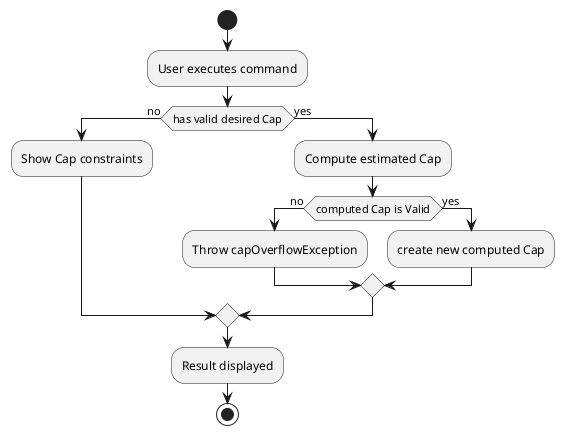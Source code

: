 @startuml
start
:User executes command;

if (has valid desired Cap) then (no)
        :Show Cap constraints;
else (yes)
    :Compute estimated Cap;
    if(computed Cap is Valid) then (no)
        :Throw capOverflowException;
    else (yes)
        :create new computed Cap;
    endif
endif

:Result displayed;
stop
@enduml
